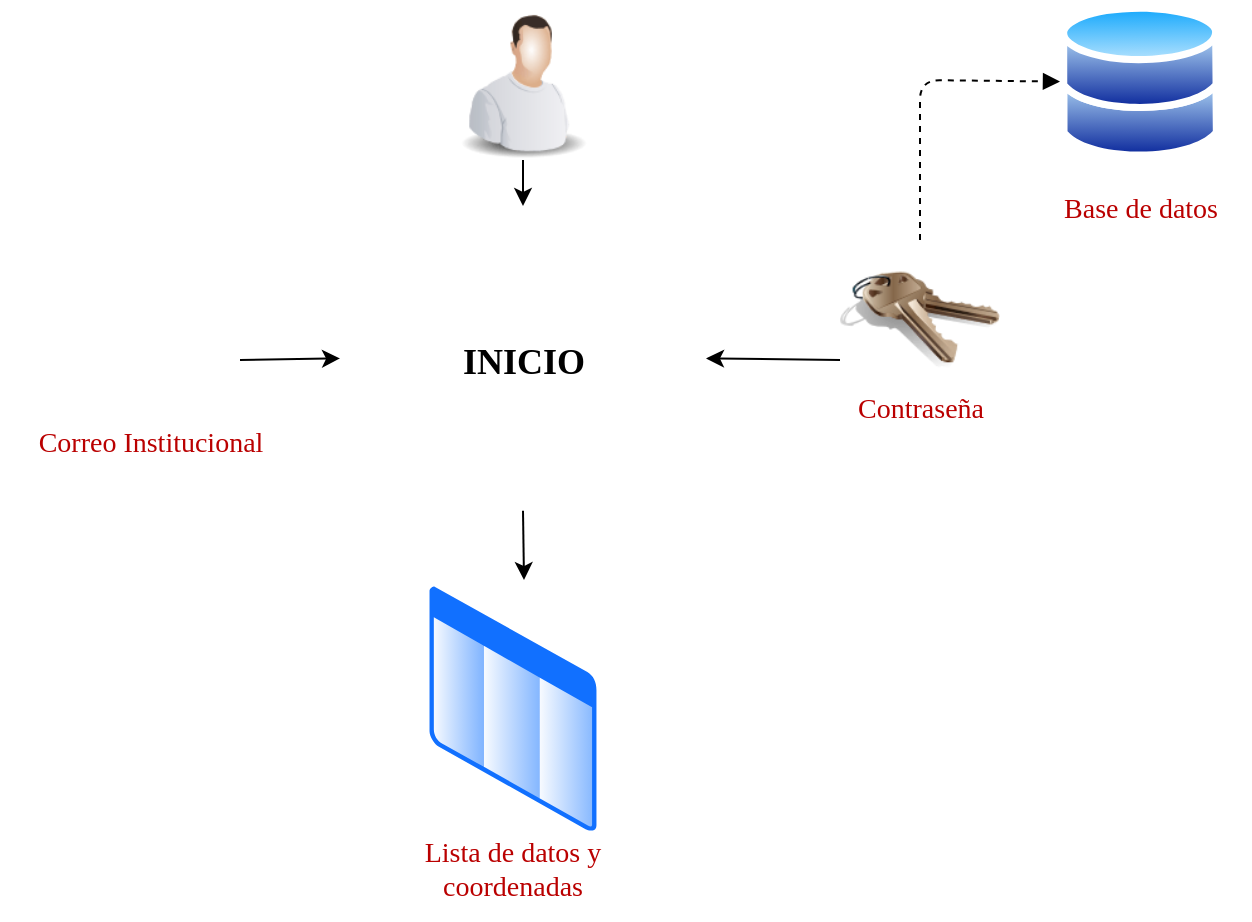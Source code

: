 <mxfile>
    <diagram id="YpvR981H4v2GeV9CaRRh" name="Page-1">
        <mxGraphModel dx="994" dy="383" grid="1" gridSize="10" guides="1" tooltips="1" connect="1" arrows="1" fold="1" page="1" pageScale="1" pageWidth="827" pageHeight="1169" math="0" shadow="0">
            <root>
                <mxCell id="0"/>
                <mxCell id="1" parent="0"/>
                <mxCell id="17" style="edgeStyle=none;html=1;fontFamily=Comic Sans MS;fontSize=14;fontColor=#000000;exitX=0.5;exitY=1;exitDx=0;exitDy=0;" edge="1" parent="1" source="8" target="5">
                    <mxGeometry relative="1" as="geometry">
                        <mxPoint x="480" y="150" as="targetPoint"/>
                    </mxGeometry>
                </mxCell>
                <mxCell id="19" style="edgeStyle=none;html=1;exitX=0.5;exitY=1;exitDx=0;exitDy=0;fontFamily=Comic Sans MS;fontSize=14;fontColor=#000000;" edge="1" parent="1" source="5">
                    <mxGeometry relative="1" as="geometry">
                        <mxPoint x="342" y="330" as="targetPoint"/>
                    </mxGeometry>
                </mxCell>
                <mxCell id="5" value="" style="shape=image;verticalLabelPosition=bottom;labelBackgroundColor=default;verticalAlign=top;aspect=fixed;imageAspect=0;image=https://images.freeimages.com/vhq/images/previews/a66/window-frame-template-139501.png;strokeColor=#000000;" vertex="1" parent="1">
                    <mxGeometry x="250" y="143" width="183" height="152.4" as="geometry"/>
                </mxCell>
                <mxCell id="6" value="&lt;h1&gt;&lt;font color=&quot;#000000&quot; style=&quot;font-size: 18px;&quot; face=&quot;Comic Sans MS&quot;&gt;&lt;b style=&quot;&quot;&gt;INICIO&lt;/b&gt;&lt;/font&gt;&lt;/h1&gt;" style="text;html=1;strokeColor=none;fillColor=none;align=center;verticalAlign=middle;whiteSpace=wrap;rounded=0;" vertex="1" parent="1">
                    <mxGeometry x="276.5" y="184.2" width="130" height="70" as="geometry"/>
                </mxCell>
                <mxCell id="8" value="" style="image;html=1;image=img/lib/clip_art/people/Worker_Man_128x128.png;labelBackgroundColor=#000000;strokeColor=#000000;fontFamily=Comic Sans MS;fontSize=18;" vertex="1" parent="1">
                    <mxGeometry x="301.5" y="40" width="80" height="80" as="geometry"/>
                </mxCell>
                <mxCell id="10" value="" style="shape=image;verticalLabelPosition=bottom;labelBackgroundColor=default;verticalAlign=top;aspect=fixed;imageAspect=0;image=https://upload.wikimedia.org/wikipedia/commons/thumb/8/88/At_sign.svg/640px-At_sign.svg.png;" vertex="1" parent="1">
                    <mxGeometry x="120" y="170" width="70" height="70" as="geometry"/>
                </mxCell>
                <mxCell id="12" value="&lt;font color=&quot;rgba(0, 0, 0, 0)&quot; style=&quot;font-size: 14px;&quot;&gt;Correo Institucional&lt;/font&gt;" style="text;html=1;align=center;verticalAlign=middle;resizable=0;points=[];autosize=1;strokeColor=none;fillColor=none;fontSize=18;fontFamily=Comic Sans MS;fontColor=#000000;" vertex="1" parent="1">
                    <mxGeometry x="80" y="240" width="150" height="40" as="geometry"/>
                </mxCell>
                <mxCell id="13" value="" style="endArrow=classic;html=1;fontFamily=Comic Sans MS;fontSize=14;fontColor=#000000;entryX=0;entryY=0.5;entryDx=0;entryDy=0;" edge="1" parent="1" target="5">
                    <mxGeometry width="50" height="50" relative="1" as="geometry">
                        <mxPoint x="200" y="220" as="sourcePoint"/>
                        <mxPoint x="210" y="160" as="targetPoint"/>
                    </mxGeometry>
                </mxCell>
                <mxCell id="14" value="" style="endArrow=classic;html=1;fontFamily=Comic Sans MS;fontSize=14;fontColor=#000000;entryX=1;entryY=0.5;entryDx=0;entryDy=0;exitX=0;exitY=0.75;exitDx=0;exitDy=0;" edge="1" parent="1" source="15" target="5">
                    <mxGeometry width="50" height="50" relative="1" as="geometry">
                        <mxPoint x="460" y="200" as="sourcePoint"/>
                        <mxPoint x="500" y="220" as="targetPoint"/>
                    </mxGeometry>
                </mxCell>
                <mxCell id="15" value="" style="image;html=1;image=img/lib/clip_art/general/Keys_128x128.png;labelBackgroundColor=none;strokeColor=#000000;fontFamily=Comic Sans MS;fontSize=14;fontColor=#000000;" vertex="1" parent="1">
                    <mxGeometry x="500" y="160" width="80" height="80" as="geometry"/>
                </mxCell>
                <mxCell id="16" value="&lt;font color=&quot;rgba(0, 0, 0, 0)&quot;&gt;Contraseña&lt;/font&gt;" style="text;html=1;align=center;verticalAlign=middle;resizable=0;points=[];autosize=1;strokeColor=none;fillColor=none;fontSize=14;fontFamily=Comic Sans MS;fontColor=#000000;" vertex="1" parent="1">
                    <mxGeometry x="490" y="230" width="100" height="30" as="geometry"/>
                </mxCell>
                <mxCell id="18" value="" style="aspect=fixed;perimeter=ellipsePerimeter;html=1;align=center;shadow=0;dashed=0;spacingTop=3;image;image=img/lib/active_directory/list.svg;labelBackgroundColor=none;strokeColor=#000000;fontFamily=Comic Sans MS;fontSize=14;fontColor=#000000;" vertex="1" parent="1">
                    <mxGeometry x="291.5" y="330" width="90" height="128.57" as="geometry"/>
                </mxCell>
                <mxCell id="20" value="" style="aspect=fixed;perimeter=ellipsePerimeter;html=1;align=center;shadow=0;dashed=0;spacingTop=3;image;image=img/lib/active_directory/databases.svg;labelBackgroundColor=none;strokeColor=#000000;fontFamily=Comic Sans MS;fontSize=14;fontColor=#000000;" vertex="1" parent="1">
                    <mxGeometry x="610" y="41.6" width="80" height="78.4" as="geometry"/>
                </mxCell>
                <mxCell id="22" value="&lt;font color=&quot;rgba(0, 0, 0, 0)&quot;&gt;Lista de datos y coordenadas&lt;/font&gt;" style="text;html=1;strokeColor=none;fillColor=none;align=center;verticalAlign=middle;whiteSpace=wrap;rounded=0;labelBackgroundColor=none;fontFamily=Comic Sans MS;fontSize=14;fontColor=#000000;" vertex="1" parent="1">
                    <mxGeometry x="277.25" y="450" width="118.5" height="50" as="geometry"/>
                </mxCell>
                <mxCell id="23" value="&lt;font color=&quot;rgba(0, 0, 0, 0)&quot;&gt;Base de datos&lt;/font&gt;" style="text;html=1;align=center;verticalAlign=middle;resizable=0;points=[];autosize=1;strokeColor=none;fillColor=none;fontSize=14;fontFamily=Comic Sans MS;fontColor=none;" vertex="1" parent="1">
                    <mxGeometry x="595" y="130" width="110" height="30" as="geometry"/>
                </mxCell>
                <mxCell id="25" value="" style="html=1;verticalAlign=bottom;labelBackgroundColor=none;endArrow=block;endFill=1;dashed=1;fontFamily=Comic Sans MS;fontSize=14;fontColor=none;exitX=0.5;exitY=0;exitDx=0;exitDy=0;entryX=0;entryY=0.5;entryDx=0;entryDy=0;" edge="1" parent="1" source="15" target="20">
                    <mxGeometry width="160" relative="1" as="geometry">
                        <mxPoint x="610" y="199.5" as="sourcePoint"/>
                        <mxPoint x="770" y="199.5" as="targetPoint"/>
                        <Array as="points">
                            <mxPoint x="540" y="80"/>
                        </Array>
                    </mxGeometry>
                </mxCell>
            </root>
        </mxGraphModel>
    </diagram>
</mxfile>